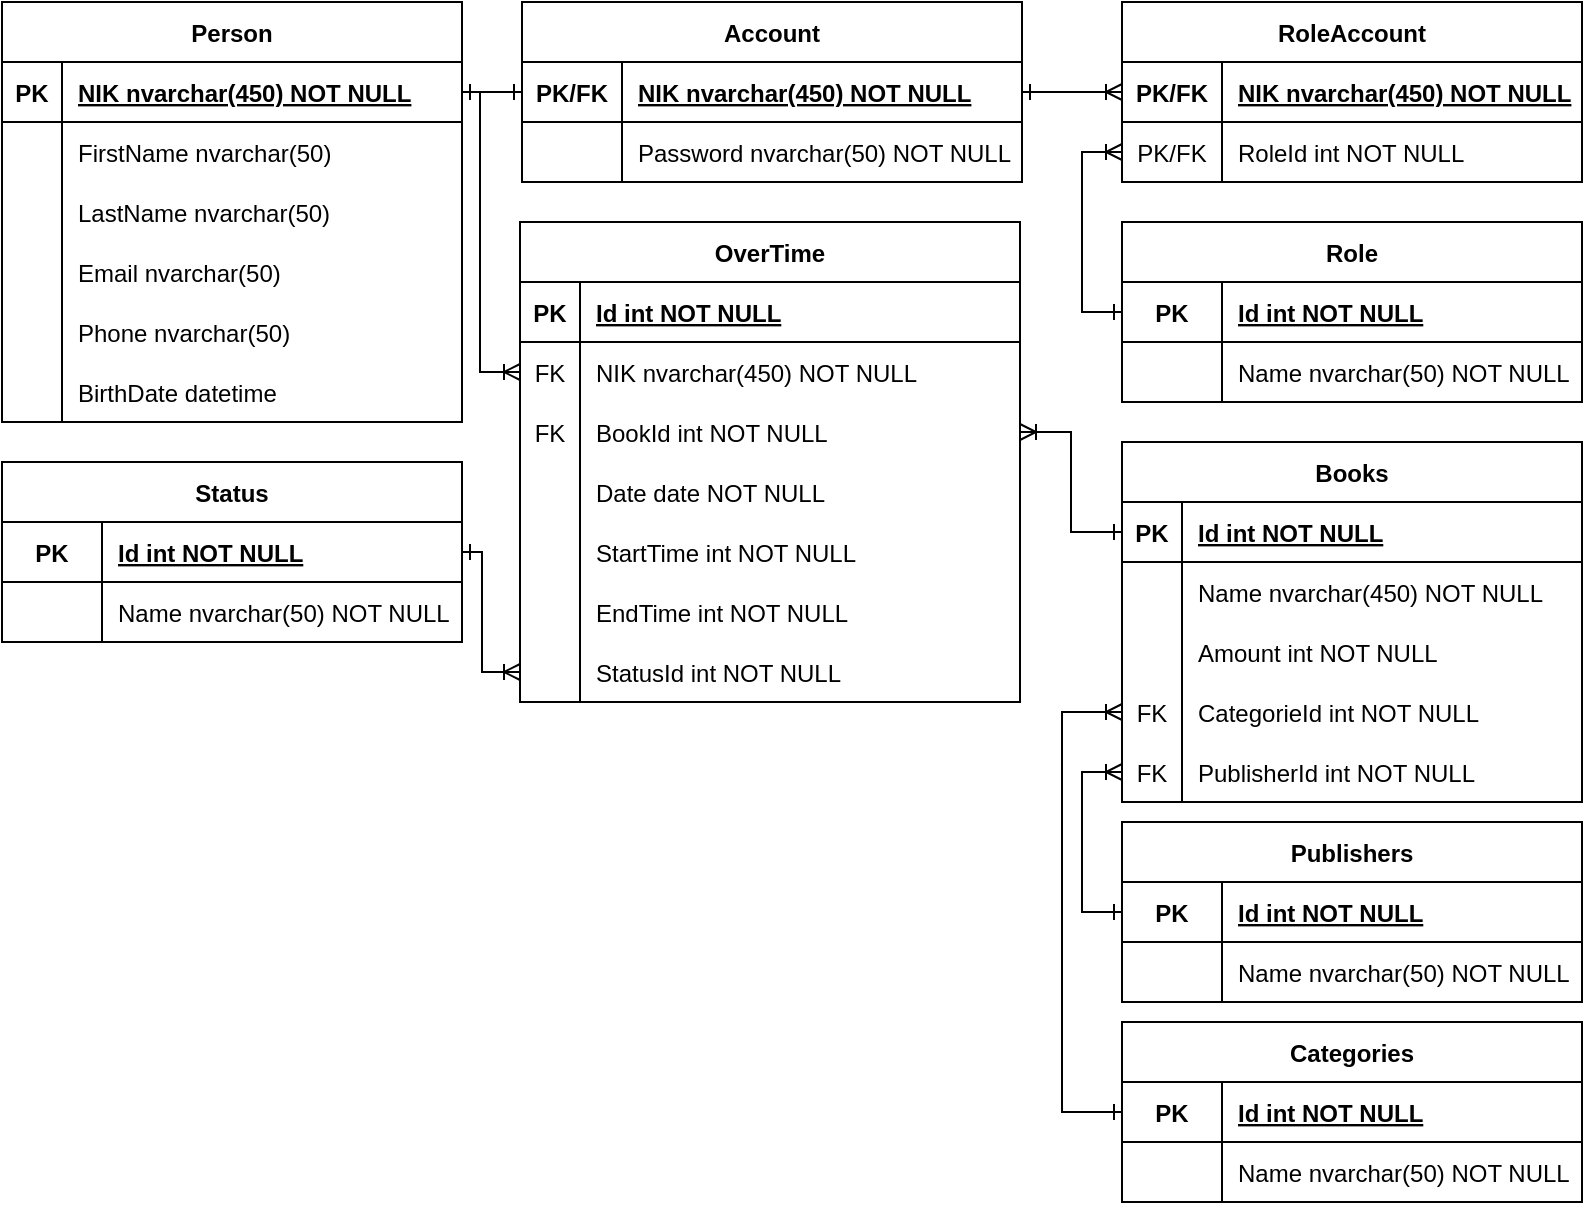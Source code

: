 <mxfile version="14.7.7" type="github">
  <diagram id="R2lEEEUBdFMjLlhIrx00" name="ERD Peminjaman Buku">
    <mxGraphModel dx="1038" dy="617" grid="1" gridSize="10" guides="1" tooltips="1" connect="1" arrows="1" fold="1" page="1" pageScale="1" pageWidth="850" pageHeight="1100" math="0" shadow="0" extFonts="Permanent Marker^https://fonts.googleapis.com/css?family=Permanent+Marker">
      <root>
        <mxCell id="0" />
        <mxCell id="1" parent="0" />
        <mxCell id="SvWr6CnImMpXgD6B5cus-72" value="" style="edgeStyle=entityRelationEdgeStyle;endArrow=ERone;startArrow=ERone;endFill=0;startFill=0;entryX=0;entryY=0.5;entryDx=0;entryDy=0;exitX=1;exitY=0.5;exitDx=0;exitDy=0;" edge="1" parent="1" source="SvWr6CnImMpXgD6B5cus-89" target="SvWr6CnImMpXgD6B5cus-75">
          <mxGeometry width="100" height="100" relative="1" as="geometry">
            <mxPoint x="340" y="720" as="sourcePoint" />
            <mxPoint x="440" y="620" as="targetPoint" />
          </mxGeometry>
        </mxCell>
        <mxCell id="SvWr6CnImMpXgD6B5cus-73" value="" style="edgeStyle=entityRelationEdgeStyle;endArrow=ERoneToMany;startArrow=ERone;endFill=0;startFill=0;entryX=0;entryY=0.5;entryDx=0;entryDy=0;" edge="1" parent="1" source="SvWr6CnImMpXgD6B5cus-75" target="SvWr6CnImMpXgD6B5cus-82">
          <mxGeometry width="100" height="100" relative="1" as="geometry">
            <mxPoint x="400" y="180" as="sourcePoint" />
            <mxPoint x="460" y="205" as="targetPoint" />
          </mxGeometry>
        </mxCell>
        <mxCell id="SvWr6CnImMpXgD6B5cus-74" value="Account" style="shape=table;startSize=30;container=1;collapsible=1;childLayout=tableLayout;fixedRows=1;rowLines=0;fontStyle=1;align=center;resizeLast=1;" vertex="1" parent="1">
          <mxGeometry x="290" y="40" width="250" height="90" as="geometry" />
        </mxCell>
        <mxCell id="SvWr6CnImMpXgD6B5cus-75" value="" style="shape=partialRectangle;collapsible=0;dropTarget=0;pointerEvents=0;fillColor=none;points=[[0,0.5],[1,0.5]];portConstraint=eastwest;top=0;left=0;right=0;bottom=1;" vertex="1" parent="SvWr6CnImMpXgD6B5cus-74">
          <mxGeometry y="30" width="250" height="30" as="geometry" />
        </mxCell>
        <mxCell id="SvWr6CnImMpXgD6B5cus-76" value="PK/FK" style="shape=partialRectangle;overflow=hidden;connectable=0;fillColor=none;top=0;left=0;bottom=0;right=0;fontStyle=1;" vertex="1" parent="SvWr6CnImMpXgD6B5cus-75">
          <mxGeometry width="50" height="30" as="geometry" />
        </mxCell>
        <mxCell id="SvWr6CnImMpXgD6B5cus-77" value="NIK nvarchar(450) NOT NULL" style="shape=partialRectangle;overflow=hidden;connectable=0;fillColor=none;top=0;left=0;bottom=0;right=0;align=left;spacingLeft=6;fontStyle=5;" vertex="1" parent="SvWr6CnImMpXgD6B5cus-75">
          <mxGeometry x="50" width="200" height="30" as="geometry" />
        </mxCell>
        <mxCell id="SvWr6CnImMpXgD6B5cus-78" value="" style="shape=partialRectangle;collapsible=0;dropTarget=0;pointerEvents=0;fillColor=none;points=[[0,0.5],[1,0.5]];portConstraint=eastwest;top=0;left=0;right=0;bottom=0;" vertex="1" parent="SvWr6CnImMpXgD6B5cus-74">
          <mxGeometry y="60" width="250" height="30" as="geometry" />
        </mxCell>
        <mxCell id="SvWr6CnImMpXgD6B5cus-79" value="" style="shape=partialRectangle;overflow=hidden;connectable=0;fillColor=none;top=0;left=0;bottom=0;right=0;" vertex="1" parent="SvWr6CnImMpXgD6B5cus-78">
          <mxGeometry width="50" height="30" as="geometry" />
        </mxCell>
        <mxCell id="SvWr6CnImMpXgD6B5cus-80" value="Password nvarchar(50) NOT NULL" style="shape=partialRectangle;overflow=hidden;connectable=0;fillColor=none;top=0;left=0;bottom=0;right=0;align=left;spacingLeft=6;" vertex="1" parent="SvWr6CnImMpXgD6B5cus-78">
          <mxGeometry x="50" width="200" height="30" as="geometry" />
        </mxCell>
        <mxCell id="SvWr6CnImMpXgD6B5cus-81" value="RoleAccount" style="shape=table;startSize=30;container=1;collapsible=1;childLayout=tableLayout;fixedRows=1;rowLines=0;fontStyle=1;align=center;resizeLast=1;" vertex="1" parent="1">
          <mxGeometry x="590" y="40" width="230" height="90" as="geometry" />
        </mxCell>
        <mxCell id="SvWr6CnImMpXgD6B5cus-82" value="" style="shape=partialRectangle;collapsible=0;dropTarget=0;pointerEvents=0;fillColor=none;points=[[0,0.5],[1,0.5]];portConstraint=eastwest;top=0;left=0;right=0;bottom=1;" vertex="1" parent="SvWr6CnImMpXgD6B5cus-81">
          <mxGeometry y="30" width="230" height="30" as="geometry" />
        </mxCell>
        <mxCell id="SvWr6CnImMpXgD6B5cus-83" value="PK/FK" style="shape=partialRectangle;overflow=hidden;connectable=0;fillColor=none;top=0;left=0;bottom=0;right=0;fontStyle=1;" vertex="1" parent="SvWr6CnImMpXgD6B5cus-82">
          <mxGeometry width="50" height="30" as="geometry" />
        </mxCell>
        <mxCell id="SvWr6CnImMpXgD6B5cus-84" value="NIK nvarchar(450) NOT NULL" style="shape=partialRectangle;overflow=hidden;connectable=0;fillColor=none;top=0;left=0;bottom=0;right=0;align=left;spacingLeft=6;fontStyle=5;" vertex="1" parent="SvWr6CnImMpXgD6B5cus-82">
          <mxGeometry x="50" width="180" height="30" as="geometry" />
        </mxCell>
        <mxCell id="SvWr6CnImMpXgD6B5cus-85" value="" style="shape=partialRectangle;collapsible=0;dropTarget=0;pointerEvents=0;fillColor=none;points=[[0,0.5],[1,0.5]];portConstraint=eastwest;top=0;left=0;right=0;bottom=0;" vertex="1" parent="SvWr6CnImMpXgD6B5cus-81">
          <mxGeometry y="60" width="230" height="30" as="geometry" />
        </mxCell>
        <mxCell id="SvWr6CnImMpXgD6B5cus-86" value="PK/FK" style="shape=partialRectangle;overflow=hidden;connectable=0;fillColor=none;top=0;left=0;bottom=0;right=0;" vertex="1" parent="SvWr6CnImMpXgD6B5cus-85">
          <mxGeometry width="50" height="30" as="geometry" />
        </mxCell>
        <mxCell id="SvWr6CnImMpXgD6B5cus-87" value="RoleId int NOT NULL" style="shape=partialRectangle;overflow=hidden;connectable=0;fillColor=none;top=0;left=0;bottom=0;right=0;align=left;spacingLeft=6;" vertex="1" parent="SvWr6CnImMpXgD6B5cus-85">
          <mxGeometry x="50" width="180" height="30" as="geometry" />
        </mxCell>
        <mxCell id="SvWr6CnImMpXgD6B5cus-88" value="Person" style="shape=table;startSize=30;container=1;collapsible=1;childLayout=tableLayout;fixedRows=1;rowLines=0;fontStyle=1;align=center;resizeLast=1;" vertex="1" parent="1">
          <mxGeometry x="30" y="40" width="230" height="210" as="geometry" />
        </mxCell>
        <mxCell id="SvWr6CnImMpXgD6B5cus-89" value="" style="shape=partialRectangle;collapsible=0;dropTarget=0;pointerEvents=0;fillColor=none;points=[[0,0.5],[1,0.5]];portConstraint=eastwest;top=0;left=0;right=0;bottom=1;" vertex="1" parent="SvWr6CnImMpXgD6B5cus-88">
          <mxGeometry y="30" width="230" height="30" as="geometry" />
        </mxCell>
        <mxCell id="SvWr6CnImMpXgD6B5cus-90" value="PK" style="shape=partialRectangle;overflow=hidden;connectable=0;fillColor=none;top=0;left=0;bottom=0;right=0;fontStyle=1;" vertex="1" parent="SvWr6CnImMpXgD6B5cus-89">
          <mxGeometry width="30" height="30" as="geometry" />
        </mxCell>
        <mxCell id="SvWr6CnImMpXgD6B5cus-91" value="NIK nvarchar(450) NOT NULL" style="shape=partialRectangle;overflow=hidden;connectable=0;fillColor=none;top=0;left=0;bottom=0;right=0;align=left;spacingLeft=6;fontStyle=5;" vertex="1" parent="SvWr6CnImMpXgD6B5cus-89">
          <mxGeometry x="30" width="200" height="30" as="geometry" />
        </mxCell>
        <mxCell id="SvWr6CnImMpXgD6B5cus-92" value="" style="shape=partialRectangle;collapsible=0;dropTarget=0;pointerEvents=0;fillColor=none;points=[[0,0.5],[1,0.5]];portConstraint=eastwest;top=0;left=0;right=0;bottom=0;" vertex="1" parent="SvWr6CnImMpXgD6B5cus-88">
          <mxGeometry y="60" width="230" height="30" as="geometry" />
        </mxCell>
        <mxCell id="SvWr6CnImMpXgD6B5cus-93" value="" style="shape=partialRectangle;overflow=hidden;connectable=0;fillColor=none;top=0;left=0;bottom=0;right=0;" vertex="1" parent="SvWr6CnImMpXgD6B5cus-92">
          <mxGeometry width="30" height="30" as="geometry" />
        </mxCell>
        <mxCell id="SvWr6CnImMpXgD6B5cus-94" value="FirstName nvarchar(50)" style="shape=partialRectangle;overflow=hidden;connectable=0;fillColor=none;top=0;left=0;bottom=0;right=0;align=left;spacingLeft=6;" vertex="1" parent="SvWr6CnImMpXgD6B5cus-92">
          <mxGeometry x="30" width="200" height="30" as="geometry" />
        </mxCell>
        <mxCell id="SvWr6CnImMpXgD6B5cus-95" style="shape=partialRectangle;collapsible=0;dropTarget=0;pointerEvents=0;fillColor=none;points=[[0,0.5],[1,0.5]];portConstraint=eastwest;top=0;left=0;right=0;bottom=0;" vertex="1" parent="SvWr6CnImMpXgD6B5cus-88">
          <mxGeometry y="90" width="230" height="30" as="geometry" />
        </mxCell>
        <mxCell id="SvWr6CnImMpXgD6B5cus-96" style="shape=partialRectangle;overflow=hidden;connectable=0;fillColor=none;top=0;left=0;bottom=0;right=0;" vertex="1" parent="SvWr6CnImMpXgD6B5cus-95">
          <mxGeometry width="30" height="30" as="geometry" />
        </mxCell>
        <mxCell id="SvWr6CnImMpXgD6B5cus-97" value="LastName nvarchar(50)" style="shape=partialRectangle;overflow=hidden;connectable=0;fillColor=none;top=0;left=0;bottom=0;right=0;align=left;spacingLeft=6;" vertex="1" parent="SvWr6CnImMpXgD6B5cus-95">
          <mxGeometry x="30" width="200" height="30" as="geometry" />
        </mxCell>
        <mxCell id="SvWr6CnImMpXgD6B5cus-98" style="shape=partialRectangle;collapsible=0;dropTarget=0;pointerEvents=0;fillColor=none;points=[[0,0.5],[1,0.5]];portConstraint=eastwest;top=0;left=0;right=0;bottom=0;" vertex="1" parent="SvWr6CnImMpXgD6B5cus-88">
          <mxGeometry y="120" width="230" height="30" as="geometry" />
        </mxCell>
        <mxCell id="SvWr6CnImMpXgD6B5cus-99" style="shape=partialRectangle;overflow=hidden;connectable=0;fillColor=none;top=0;left=0;bottom=0;right=0;" vertex="1" parent="SvWr6CnImMpXgD6B5cus-98">
          <mxGeometry width="30" height="30" as="geometry" />
        </mxCell>
        <mxCell id="SvWr6CnImMpXgD6B5cus-100" value="Email nvarchar(50)" style="shape=partialRectangle;overflow=hidden;connectable=0;fillColor=none;top=0;left=0;bottom=0;right=0;align=left;spacingLeft=6;" vertex="1" parent="SvWr6CnImMpXgD6B5cus-98">
          <mxGeometry x="30" width="200" height="30" as="geometry" />
        </mxCell>
        <mxCell id="SvWr6CnImMpXgD6B5cus-101" style="shape=partialRectangle;collapsible=0;dropTarget=0;pointerEvents=0;fillColor=none;points=[[0,0.5],[1,0.5]];portConstraint=eastwest;top=0;left=0;right=0;bottom=0;" vertex="1" parent="SvWr6CnImMpXgD6B5cus-88">
          <mxGeometry y="150" width="230" height="30" as="geometry" />
        </mxCell>
        <mxCell id="SvWr6CnImMpXgD6B5cus-102" style="shape=partialRectangle;overflow=hidden;connectable=0;fillColor=none;top=0;left=0;bottom=0;right=0;" vertex="1" parent="SvWr6CnImMpXgD6B5cus-101">
          <mxGeometry width="30" height="30" as="geometry" />
        </mxCell>
        <mxCell id="SvWr6CnImMpXgD6B5cus-103" value="Phone nvarchar(50)" style="shape=partialRectangle;overflow=hidden;connectable=0;fillColor=none;top=0;left=0;bottom=0;right=0;align=left;spacingLeft=6;" vertex="1" parent="SvWr6CnImMpXgD6B5cus-101">
          <mxGeometry x="30" width="200" height="30" as="geometry" />
        </mxCell>
        <mxCell id="SvWr6CnImMpXgD6B5cus-104" style="shape=partialRectangle;collapsible=0;dropTarget=0;pointerEvents=0;fillColor=none;points=[[0,0.5],[1,0.5]];portConstraint=eastwest;top=0;left=0;right=0;bottom=0;" vertex="1" parent="SvWr6CnImMpXgD6B5cus-88">
          <mxGeometry y="180" width="230" height="30" as="geometry" />
        </mxCell>
        <mxCell id="SvWr6CnImMpXgD6B5cus-105" style="shape=partialRectangle;overflow=hidden;connectable=0;fillColor=none;top=0;left=0;bottom=0;right=0;" vertex="1" parent="SvWr6CnImMpXgD6B5cus-104">
          <mxGeometry width="30" height="30" as="geometry" />
        </mxCell>
        <mxCell id="SvWr6CnImMpXgD6B5cus-106" value="BirthDate datetime" style="shape=partialRectangle;overflow=hidden;connectable=0;fillColor=none;top=0;left=0;bottom=0;right=0;align=left;spacingLeft=6;" vertex="1" parent="SvWr6CnImMpXgD6B5cus-104">
          <mxGeometry x="30" width="200" height="30" as="geometry" />
        </mxCell>
        <object label="OverTime" asas="asas" id="SvWr6CnImMpXgD6B5cus-110">
          <mxCell style="shape=table;startSize=30;container=1;collapsible=1;childLayout=tableLayout;fixedRows=1;rowLines=0;fontStyle=1;align=center;resizeLast=1;" vertex="1" parent="1">
            <mxGeometry x="289" y="150" width="250" height="240" as="geometry">
              <mxRectangle x="10" y="210" width="90" height="30" as="alternateBounds" />
            </mxGeometry>
          </mxCell>
        </object>
        <mxCell id="SvWr6CnImMpXgD6B5cus-111" value="" style="shape=partialRectangle;collapsible=0;dropTarget=0;pointerEvents=0;fillColor=none;points=[[0,0.5],[1,0.5]];portConstraint=eastwest;top=0;left=0;right=0;bottom=1;" vertex="1" parent="SvWr6CnImMpXgD6B5cus-110">
          <mxGeometry y="30" width="250" height="30" as="geometry" />
        </mxCell>
        <mxCell id="SvWr6CnImMpXgD6B5cus-112" value="PK" style="shape=partialRectangle;overflow=hidden;connectable=0;fillColor=none;top=0;left=0;bottom=0;right=0;fontStyle=1;" vertex="1" parent="SvWr6CnImMpXgD6B5cus-111">
          <mxGeometry width="30" height="30" as="geometry" />
        </mxCell>
        <mxCell id="SvWr6CnImMpXgD6B5cus-113" value="Id int NOT NULL" style="shape=partialRectangle;overflow=hidden;connectable=0;fillColor=none;top=0;left=0;bottom=0;right=0;align=left;spacingLeft=6;fontStyle=5;" vertex="1" parent="SvWr6CnImMpXgD6B5cus-111">
          <mxGeometry x="30" width="220" height="30" as="geometry" />
        </mxCell>
        <mxCell id="SvWr6CnImMpXgD6B5cus-114" style="shape=partialRectangle;collapsible=0;dropTarget=0;pointerEvents=0;fillColor=none;points=[[0,0.5],[1,0.5]];portConstraint=eastwest;top=0;left=0;right=0;bottom=0;" vertex="1" parent="SvWr6CnImMpXgD6B5cus-110">
          <mxGeometry y="60" width="250" height="30" as="geometry" />
        </mxCell>
        <mxCell id="SvWr6CnImMpXgD6B5cus-115" value="FK" style="shape=partialRectangle;overflow=hidden;connectable=0;fillColor=none;top=0;left=0;bottom=0;right=0;" vertex="1" parent="SvWr6CnImMpXgD6B5cus-114">
          <mxGeometry width="30" height="30" as="geometry" />
        </mxCell>
        <mxCell id="SvWr6CnImMpXgD6B5cus-116" value="NIK nvarchar(450) NOT NULL" style="shape=partialRectangle;overflow=hidden;connectable=0;fillColor=none;top=0;left=0;bottom=0;right=0;align=left;spacingLeft=6;" vertex="1" parent="SvWr6CnImMpXgD6B5cus-114">
          <mxGeometry x="30" width="220" height="30" as="geometry" />
        </mxCell>
        <mxCell id="SvWr6CnImMpXgD6B5cus-163" style="shape=partialRectangle;collapsible=0;dropTarget=0;pointerEvents=0;fillColor=none;points=[[0,0.5],[1,0.5]];portConstraint=eastwest;top=0;left=0;right=0;bottom=0;" vertex="1" parent="SvWr6CnImMpXgD6B5cus-110">
          <mxGeometry y="90" width="250" height="30" as="geometry" />
        </mxCell>
        <mxCell id="SvWr6CnImMpXgD6B5cus-164" value="FK" style="shape=partialRectangle;overflow=hidden;connectable=0;fillColor=none;top=0;left=0;bottom=0;right=0;" vertex="1" parent="SvWr6CnImMpXgD6B5cus-163">
          <mxGeometry width="30" height="30" as="geometry" />
        </mxCell>
        <mxCell id="SvWr6CnImMpXgD6B5cus-165" value="BookId int NOT NULL" style="shape=partialRectangle;overflow=hidden;connectable=0;fillColor=none;top=0;left=0;bottom=0;right=0;align=left;spacingLeft=6;" vertex="1" parent="SvWr6CnImMpXgD6B5cus-163">
          <mxGeometry x="30" width="220" height="30" as="geometry" />
        </mxCell>
        <mxCell id="SvWr6CnImMpXgD6B5cus-117" value="" style="shape=partialRectangle;collapsible=0;dropTarget=0;pointerEvents=0;fillColor=none;points=[[0,0.5],[1,0.5]];portConstraint=eastwest;top=0;left=0;right=0;bottom=0;" vertex="1" parent="SvWr6CnImMpXgD6B5cus-110">
          <mxGeometry y="120" width="250" height="30" as="geometry" />
        </mxCell>
        <mxCell id="SvWr6CnImMpXgD6B5cus-118" value="" style="shape=partialRectangle;overflow=hidden;connectable=0;fillColor=none;top=0;left=0;bottom=0;right=0;" vertex="1" parent="SvWr6CnImMpXgD6B5cus-117">
          <mxGeometry width="30" height="30" as="geometry" />
        </mxCell>
        <mxCell id="SvWr6CnImMpXgD6B5cus-119" value="Date date NOT NULL" style="shape=partialRectangle;overflow=hidden;connectable=0;fillColor=none;top=0;left=0;bottom=0;right=0;align=left;spacingLeft=6;" vertex="1" parent="SvWr6CnImMpXgD6B5cus-117">
          <mxGeometry x="30" width="220" height="30" as="geometry" />
        </mxCell>
        <mxCell id="SvWr6CnImMpXgD6B5cus-120" value="" style="shape=partialRectangle;collapsible=0;dropTarget=0;pointerEvents=0;fillColor=none;points=[[0,0.5],[1,0.5]];portConstraint=eastwest;top=0;left=0;right=0;bottom=0;" vertex="1" parent="SvWr6CnImMpXgD6B5cus-110">
          <mxGeometry y="150" width="250" height="30" as="geometry" />
        </mxCell>
        <mxCell id="SvWr6CnImMpXgD6B5cus-121" value="" style="shape=partialRectangle;overflow=hidden;connectable=0;fillColor=none;top=0;left=0;bottom=0;right=0;" vertex="1" parent="SvWr6CnImMpXgD6B5cus-120">
          <mxGeometry width="30" height="30" as="geometry" />
        </mxCell>
        <mxCell id="SvWr6CnImMpXgD6B5cus-122" value="StartTime int NOT NULL" style="shape=partialRectangle;overflow=hidden;connectable=0;fillColor=none;top=0;left=0;bottom=0;right=0;align=left;spacingLeft=6;" vertex="1" parent="SvWr6CnImMpXgD6B5cus-120">
          <mxGeometry x="30" width="220" height="30" as="geometry" />
        </mxCell>
        <mxCell id="SvWr6CnImMpXgD6B5cus-123" style="shape=partialRectangle;collapsible=0;dropTarget=0;pointerEvents=0;fillColor=none;points=[[0,0.5],[1,0.5]];portConstraint=eastwest;top=0;left=0;right=0;bottom=0;" vertex="1" parent="SvWr6CnImMpXgD6B5cus-110">
          <mxGeometry y="180" width="250" height="30" as="geometry" />
        </mxCell>
        <mxCell id="SvWr6CnImMpXgD6B5cus-124" style="shape=partialRectangle;overflow=hidden;connectable=0;fillColor=none;top=0;left=0;bottom=0;right=0;" vertex="1" parent="SvWr6CnImMpXgD6B5cus-123">
          <mxGeometry width="30" height="30" as="geometry" />
        </mxCell>
        <mxCell id="SvWr6CnImMpXgD6B5cus-125" value="EndTime int NOT NULL" style="shape=partialRectangle;overflow=hidden;connectable=0;fillColor=none;top=0;left=0;bottom=0;right=0;align=left;spacingLeft=6;" vertex="1" parent="SvWr6CnImMpXgD6B5cus-123">
          <mxGeometry x="30" width="220" height="30" as="geometry" />
        </mxCell>
        <mxCell id="SvWr6CnImMpXgD6B5cus-129" style="shape=partialRectangle;collapsible=0;dropTarget=0;pointerEvents=0;fillColor=none;points=[[0,0.5],[1,0.5]];portConstraint=eastwest;top=0;left=0;right=0;bottom=0;" vertex="1" parent="SvWr6CnImMpXgD6B5cus-110">
          <mxGeometry y="210" width="250" height="30" as="geometry" />
        </mxCell>
        <mxCell id="SvWr6CnImMpXgD6B5cus-130" style="shape=partialRectangle;overflow=hidden;connectable=0;fillColor=none;top=0;left=0;bottom=0;right=0;" vertex="1" parent="SvWr6CnImMpXgD6B5cus-129">
          <mxGeometry width="30" height="30" as="geometry" />
        </mxCell>
        <mxCell id="SvWr6CnImMpXgD6B5cus-131" value="StatusId int NOT NULL" style="shape=partialRectangle;overflow=hidden;connectable=0;fillColor=none;top=0;left=0;bottom=0;right=0;align=left;spacingLeft=6;" vertex="1" parent="SvWr6CnImMpXgD6B5cus-129">
          <mxGeometry x="30" width="220" height="30" as="geometry" />
        </mxCell>
        <mxCell id="SvWr6CnImMpXgD6B5cus-138" value="Role" style="shape=table;startSize=30;container=1;collapsible=1;childLayout=tableLayout;fixedRows=1;rowLines=0;fontStyle=1;align=center;resizeLast=1;" vertex="1" parent="1">
          <mxGeometry x="590" y="150" width="230" height="90" as="geometry" />
        </mxCell>
        <mxCell id="SvWr6CnImMpXgD6B5cus-139" value="" style="shape=partialRectangle;collapsible=0;dropTarget=0;pointerEvents=0;fillColor=none;points=[[0,0.5],[1,0.5]];portConstraint=eastwest;top=0;left=0;right=0;bottom=1;" vertex="1" parent="SvWr6CnImMpXgD6B5cus-138">
          <mxGeometry y="30" width="230" height="30" as="geometry" />
        </mxCell>
        <mxCell id="SvWr6CnImMpXgD6B5cus-140" value="PK" style="shape=partialRectangle;overflow=hidden;connectable=0;fillColor=none;top=0;left=0;bottom=0;right=0;fontStyle=1;" vertex="1" parent="SvWr6CnImMpXgD6B5cus-139">
          <mxGeometry width="50" height="30" as="geometry" />
        </mxCell>
        <mxCell id="SvWr6CnImMpXgD6B5cus-141" value="Id int NOT NULL" style="shape=partialRectangle;overflow=hidden;connectable=0;fillColor=none;top=0;left=0;bottom=0;right=0;align=left;spacingLeft=6;fontStyle=5;" vertex="1" parent="SvWr6CnImMpXgD6B5cus-139">
          <mxGeometry x="50" width="180" height="30" as="geometry" />
        </mxCell>
        <mxCell id="SvWr6CnImMpXgD6B5cus-142" value="" style="shape=partialRectangle;collapsible=0;dropTarget=0;pointerEvents=0;fillColor=none;points=[[0,0.5],[1,0.5]];portConstraint=eastwest;top=0;left=0;right=0;bottom=0;" vertex="1" parent="SvWr6CnImMpXgD6B5cus-138">
          <mxGeometry y="60" width="230" height="30" as="geometry" />
        </mxCell>
        <mxCell id="SvWr6CnImMpXgD6B5cus-143" value="" style="shape=partialRectangle;overflow=hidden;connectable=0;fillColor=none;top=0;left=0;bottom=0;right=0;" vertex="1" parent="SvWr6CnImMpXgD6B5cus-142">
          <mxGeometry width="50" height="30" as="geometry" />
        </mxCell>
        <mxCell id="SvWr6CnImMpXgD6B5cus-144" value="Name nvarchar(50) NOT NULL" style="shape=partialRectangle;overflow=hidden;connectable=0;fillColor=none;top=0;left=0;bottom=0;right=0;align=left;spacingLeft=6;" vertex="1" parent="SvWr6CnImMpXgD6B5cus-142">
          <mxGeometry x="50" width="180" height="30" as="geometry" />
        </mxCell>
        <mxCell id="SvWr6CnImMpXgD6B5cus-145" style="edgeStyle=orthogonalEdgeStyle;rounded=0;orthogonalLoop=1;jettySize=auto;html=1;exitX=0;exitY=0.5;exitDx=0;exitDy=0;entryX=0;entryY=0.5;entryDx=0;entryDy=0;startArrow=ERoneToMany;startFill=0;endArrow=ERone;endFill=0;" edge="1" parent="1" source="SvWr6CnImMpXgD6B5cus-85" target="SvWr6CnImMpXgD6B5cus-139">
          <mxGeometry relative="1" as="geometry" />
        </mxCell>
        <mxCell id="SvWr6CnImMpXgD6B5cus-146" value="Categories" style="shape=table;startSize=30;container=1;collapsible=1;childLayout=tableLayout;fixedRows=1;rowLines=0;fontStyle=1;align=center;resizeLast=1;" vertex="1" parent="1">
          <mxGeometry x="590" y="550" width="230" height="90" as="geometry" />
        </mxCell>
        <mxCell id="SvWr6CnImMpXgD6B5cus-147" value="" style="shape=partialRectangle;collapsible=0;dropTarget=0;pointerEvents=0;fillColor=none;points=[[0,0.5],[1,0.5]];portConstraint=eastwest;top=0;left=0;right=0;bottom=1;" vertex="1" parent="SvWr6CnImMpXgD6B5cus-146">
          <mxGeometry y="30" width="230" height="30" as="geometry" />
        </mxCell>
        <mxCell id="SvWr6CnImMpXgD6B5cus-148" value="PK" style="shape=partialRectangle;overflow=hidden;connectable=0;fillColor=none;top=0;left=0;bottom=0;right=0;fontStyle=1;" vertex="1" parent="SvWr6CnImMpXgD6B5cus-147">
          <mxGeometry width="50" height="30" as="geometry" />
        </mxCell>
        <mxCell id="SvWr6CnImMpXgD6B5cus-149" value="Id int NOT NULL" style="shape=partialRectangle;overflow=hidden;connectable=0;fillColor=none;top=0;left=0;bottom=0;right=0;align=left;spacingLeft=6;fontStyle=5;" vertex="1" parent="SvWr6CnImMpXgD6B5cus-147">
          <mxGeometry x="50" width="180" height="30" as="geometry" />
        </mxCell>
        <mxCell id="SvWr6CnImMpXgD6B5cus-150" value="" style="shape=partialRectangle;collapsible=0;dropTarget=0;pointerEvents=0;fillColor=none;points=[[0,0.5],[1,0.5]];portConstraint=eastwest;top=0;left=0;right=0;bottom=0;" vertex="1" parent="SvWr6CnImMpXgD6B5cus-146">
          <mxGeometry y="60" width="230" height="30" as="geometry" />
        </mxCell>
        <mxCell id="SvWr6CnImMpXgD6B5cus-151" value="" style="shape=partialRectangle;overflow=hidden;connectable=0;fillColor=none;top=0;left=0;bottom=0;right=0;" vertex="1" parent="SvWr6CnImMpXgD6B5cus-150">
          <mxGeometry width="50" height="30" as="geometry" />
        </mxCell>
        <mxCell id="SvWr6CnImMpXgD6B5cus-152" value="Name nvarchar(50) NOT NULL" style="shape=partialRectangle;overflow=hidden;connectable=0;fillColor=none;top=0;left=0;bottom=0;right=0;align=left;spacingLeft=6;" vertex="1" parent="SvWr6CnImMpXgD6B5cus-150">
          <mxGeometry x="50" width="180" height="30" as="geometry" />
        </mxCell>
        <mxCell id="SvWr6CnImMpXgD6B5cus-155" value="Publishers" style="shape=table;startSize=30;container=1;collapsible=1;childLayout=tableLayout;fixedRows=1;rowLines=0;fontStyle=1;align=center;resizeLast=1;" vertex="1" parent="1">
          <mxGeometry x="590" y="450" width="230" height="90" as="geometry" />
        </mxCell>
        <mxCell id="SvWr6CnImMpXgD6B5cus-156" value="" style="shape=partialRectangle;collapsible=0;dropTarget=0;pointerEvents=0;fillColor=none;points=[[0,0.5],[1,0.5]];portConstraint=eastwest;top=0;left=0;right=0;bottom=1;" vertex="1" parent="SvWr6CnImMpXgD6B5cus-155">
          <mxGeometry y="30" width="230" height="30" as="geometry" />
        </mxCell>
        <mxCell id="SvWr6CnImMpXgD6B5cus-157" value="PK" style="shape=partialRectangle;overflow=hidden;connectable=0;fillColor=none;top=0;left=0;bottom=0;right=0;fontStyle=1;" vertex="1" parent="SvWr6CnImMpXgD6B5cus-156">
          <mxGeometry width="50" height="30" as="geometry" />
        </mxCell>
        <mxCell id="SvWr6CnImMpXgD6B5cus-158" value="Id int NOT NULL" style="shape=partialRectangle;overflow=hidden;connectable=0;fillColor=none;top=0;left=0;bottom=0;right=0;align=left;spacingLeft=6;fontStyle=5;" vertex="1" parent="SvWr6CnImMpXgD6B5cus-156">
          <mxGeometry x="50" width="180" height="30" as="geometry" />
        </mxCell>
        <mxCell id="SvWr6CnImMpXgD6B5cus-159" value="" style="shape=partialRectangle;collapsible=0;dropTarget=0;pointerEvents=0;fillColor=none;points=[[0,0.5],[1,0.5]];portConstraint=eastwest;top=0;left=0;right=0;bottom=0;" vertex="1" parent="SvWr6CnImMpXgD6B5cus-155">
          <mxGeometry y="60" width="230" height="30" as="geometry" />
        </mxCell>
        <mxCell id="SvWr6CnImMpXgD6B5cus-160" value="" style="shape=partialRectangle;overflow=hidden;connectable=0;fillColor=none;top=0;left=0;bottom=0;right=0;" vertex="1" parent="SvWr6CnImMpXgD6B5cus-159">
          <mxGeometry width="50" height="30" as="geometry" />
        </mxCell>
        <mxCell id="SvWr6CnImMpXgD6B5cus-161" value="Name nvarchar(50) NOT NULL" style="shape=partialRectangle;overflow=hidden;connectable=0;fillColor=none;top=0;left=0;bottom=0;right=0;align=left;spacingLeft=6;" vertex="1" parent="SvWr6CnImMpXgD6B5cus-159">
          <mxGeometry x="50" width="180" height="30" as="geometry" />
        </mxCell>
        <mxCell id="SvWr6CnImMpXgD6B5cus-162" style="edgeStyle=orthogonalEdgeStyle;rounded=0;jumpStyle=sharp;orthogonalLoop=1;jettySize=auto;html=1;exitX=1;exitY=0.5;exitDx=0;exitDy=0;entryX=0;entryY=0.5;entryDx=0;entryDy=0;fontSize=16;startArrow=none;startFill=0;endArrow=ERoneToMany;endFill=0;" edge="1" parent="1" source="SvWr6CnImMpXgD6B5cus-89" target="SvWr6CnImMpXgD6B5cus-114">
          <mxGeometry relative="1" as="geometry">
            <Array as="points">
              <mxPoint x="269" y="85" />
              <mxPoint x="269" y="225" />
            </Array>
          </mxGeometry>
        </mxCell>
        <mxCell id="SvWr6CnImMpXgD6B5cus-167" value="Status" style="shape=table;startSize=30;container=1;collapsible=1;childLayout=tableLayout;fixedRows=1;rowLines=0;fontStyle=1;align=center;resizeLast=1;" vertex="1" parent="1">
          <mxGeometry x="30" y="270" width="230" height="90" as="geometry" />
        </mxCell>
        <mxCell id="SvWr6CnImMpXgD6B5cus-168" value="" style="shape=partialRectangle;collapsible=0;dropTarget=0;pointerEvents=0;fillColor=none;points=[[0,0.5],[1,0.5]];portConstraint=eastwest;top=0;left=0;right=0;bottom=1;" vertex="1" parent="SvWr6CnImMpXgD6B5cus-167">
          <mxGeometry y="30" width="230" height="30" as="geometry" />
        </mxCell>
        <mxCell id="SvWr6CnImMpXgD6B5cus-169" value="PK" style="shape=partialRectangle;overflow=hidden;connectable=0;fillColor=none;top=0;left=0;bottom=0;right=0;fontStyle=1;" vertex="1" parent="SvWr6CnImMpXgD6B5cus-168">
          <mxGeometry width="50" height="30" as="geometry" />
        </mxCell>
        <mxCell id="SvWr6CnImMpXgD6B5cus-170" value="Id int NOT NULL" style="shape=partialRectangle;overflow=hidden;connectable=0;fillColor=none;top=0;left=0;bottom=0;right=0;align=left;spacingLeft=6;fontStyle=5;" vertex="1" parent="SvWr6CnImMpXgD6B5cus-168">
          <mxGeometry x="50" width="180" height="30" as="geometry" />
        </mxCell>
        <mxCell id="SvWr6CnImMpXgD6B5cus-171" value="" style="shape=partialRectangle;collapsible=0;dropTarget=0;pointerEvents=0;fillColor=none;points=[[0,0.5],[1,0.5]];portConstraint=eastwest;top=0;left=0;right=0;bottom=0;" vertex="1" parent="SvWr6CnImMpXgD6B5cus-167">
          <mxGeometry y="60" width="230" height="30" as="geometry" />
        </mxCell>
        <mxCell id="SvWr6CnImMpXgD6B5cus-172" value="" style="shape=partialRectangle;overflow=hidden;connectable=0;fillColor=none;top=0;left=0;bottom=0;right=0;" vertex="1" parent="SvWr6CnImMpXgD6B5cus-171">
          <mxGeometry width="50" height="30" as="geometry" />
        </mxCell>
        <mxCell id="SvWr6CnImMpXgD6B5cus-173" value="Name nvarchar(50) NOT NULL" style="shape=partialRectangle;overflow=hidden;connectable=0;fillColor=none;top=0;left=0;bottom=0;right=0;align=left;spacingLeft=6;" vertex="1" parent="SvWr6CnImMpXgD6B5cus-171">
          <mxGeometry x="50" width="180" height="30" as="geometry" />
        </mxCell>
        <mxCell id="SvWr6CnImMpXgD6B5cus-174" style="edgeStyle=orthogonalEdgeStyle;rounded=0;orthogonalLoop=1;jettySize=auto;html=1;exitX=0;exitY=0.5;exitDx=0;exitDy=0;entryX=1;entryY=0.5;entryDx=0;entryDy=0;endArrow=ERone;endFill=0;startArrow=ERoneToMany;startFill=0;" edge="1" parent="1" source="SvWr6CnImMpXgD6B5cus-129" target="SvWr6CnImMpXgD6B5cus-168">
          <mxGeometry relative="1" as="geometry">
            <Array as="points">
              <mxPoint x="270" y="375" />
              <mxPoint x="270" y="315" />
            </Array>
          </mxGeometry>
        </mxCell>
        <object label="Books" asas="asas" id="SvWr6CnImMpXgD6B5cus-175">
          <mxCell style="shape=table;startSize=30;container=1;collapsible=1;childLayout=tableLayout;fixedRows=1;rowLines=0;fontStyle=1;align=center;resizeLast=1;" vertex="1" parent="1">
            <mxGeometry x="590" y="260" width="230" height="180" as="geometry">
              <mxRectangle x="10" y="210" width="90" height="30" as="alternateBounds" />
            </mxGeometry>
          </mxCell>
        </object>
        <mxCell id="SvWr6CnImMpXgD6B5cus-176" value="" style="shape=partialRectangle;collapsible=0;dropTarget=0;pointerEvents=0;fillColor=none;points=[[0,0.5],[1,0.5]];portConstraint=eastwest;top=0;left=0;right=0;bottom=1;" vertex="1" parent="SvWr6CnImMpXgD6B5cus-175">
          <mxGeometry y="30" width="230" height="30" as="geometry" />
        </mxCell>
        <mxCell id="SvWr6CnImMpXgD6B5cus-177" value="PK" style="shape=partialRectangle;overflow=hidden;connectable=0;fillColor=none;top=0;left=0;bottom=0;right=0;fontStyle=1;" vertex="1" parent="SvWr6CnImMpXgD6B5cus-176">
          <mxGeometry width="30" height="30" as="geometry" />
        </mxCell>
        <mxCell id="SvWr6CnImMpXgD6B5cus-178" value="Id int NOT NULL" style="shape=partialRectangle;overflow=hidden;connectable=0;fillColor=none;top=0;left=0;bottom=0;right=0;align=left;spacingLeft=6;fontStyle=5;" vertex="1" parent="SvWr6CnImMpXgD6B5cus-176">
          <mxGeometry x="30" width="200" height="30" as="geometry" />
        </mxCell>
        <mxCell id="SvWr6CnImMpXgD6B5cus-179" style="shape=partialRectangle;collapsible=0;dropTarget=0;pointerEvents=0;fillColor=none;points=[[0,0.5],[1,0.5]];portConstraint=eastwest;top=0;left=0;right=0;bottom=0;" vertex="1" parent="SvWr6CnImMpXgD6B5cus-175">
          <mxGeometry y="60" width="230" height="30" as="geometry" />
        </mxCell>
        <mxCell id="SvWr6CnImMpXgD6B5cus-180" value="" style="shape=partialRectangle;overflow=hidden;connectable=0;fillColor=none;top=0;left=0;bottom=0;right=0;" vertex="1" parent="SvWr6CnImMpXgD6B5cus-179">
          <mxGeometry width="30" height="30" as="geometry" />
        </mxCell>
        <mxCell id="SvWr6CnImMpXgD6B5cus-181" value="Name nvarchar(450) NOT NULL" style="shape=partialRectangle;overflow=hidden;connectable=0;fillColor=none;top=0;left=0;bottom=0;right=0;align=left;spacingLeft=6;" vertex="1" parent="SvWr6CnImMpXgD6B5cus-179">
          <mxGeometry x="30" width="200" height="30" as="geometry" />
        </mxCell>
        <mxCell id="SvWr6CnImMpXgD6B5cus-188" value="" style="shape=partialRectangle;collapsible=0;dropTarget=0;pointerEvents=0;fillColor=none;points=[[0,0.5],[1,0.5]];portConstraint=eastwest;top=0;left=0;right=0;bottom=0;" vertex="1" parent="SvWr6CnImMpXgD6B5cus-175">
          <mxGeometry y="90" width="230" height="30" as="geometry" />
        </mxCell>
        <mxCell id="SvWr6CnImMpXgD6B5cus-189" value="" style="shape=partialRectangle;overflow=hidden;connectable=0;fillColor=none;top=0;left=0;bottom=0;right=0;" vertex="1" parent="SvWr6CnImMpXgD6B5cus-188">
          <mxGeometry width="30" height="30" as="geometry" />
        </mxCell>
        <mxCell id="SvWr6CnImMpXgD6B5cus-190" value="Amount int NOT NULL" style="shape=partialRectangle;overflow=hidden;connectable=0;fillColor=none;top=0;left=0;bottom=0;right=0;align=left;spacingLeft=6;" vertex="1" parent="SvWr6CnImMpXgD6B5cus-188">
          <mxGeometry x="30" width="200" height="30" as="geometry" />
        </mxCell>
        <mxCell id="SvWr6CnImMpXgD6B5cus-191" style="shape=partialRectangle;collapsible=0;dropTarget=0;pointerEvents=0;fillColor=none;points=[[0,0.5],[1,0.5]];portConstraint=eastwest;top=0;left=0;right=0;bottom=0;" vertex="1" parent="SvWr6CnImMpXgD6B5cus-175">
          <mxGeometry y="120" width="230" height="30" as="geometry" />
        </mxCell>
        <mxCell id="SvWr6CnImMpXgD6B5cus-192" value="FK" style="shape=partialRectangle;overflow=hidden;connectable=0;fillColor=none;top=0;left=0;bottom=0;right=0;" vertex="1" parent="SvWr6CnImMpXgD6B5cus-191">
          <mxGeometry width="30" height="30" as="geometry" />
        </mxCell>
        <mxCell id="SvWr6CnImMpXgD6B5cus-193" value="CategorieId int NOT NULL" style="shape=partialRectangle;overflow=hidden;connectable=0;fillColor=none;top=0;left=0;bottom=0;right=0;align=left;spacingLeft=6;" vertex="1" parent="SvWr6CnImMpXgD6B5cus-191">
          <mxGeometry x="30" width="200" height="30" as="geometry" />
        </mxCell>
        <mxCell id="SvWr6CnImMpXgD6B5cus-194" style="shape=partialRectangle;collapsible=0;dropTarget=0;pointerEvents=0;fillColor=none;points=[[0,0.5],[1,0.5]];portConstraint=eastwest;top=0;left=0;right=0;bottom=0;" vertex="1" parent="SvWr6CnImMpXgD6B5cus-175">
          <mxGeometry y="150" width="230" height="30" as="geometry" />
        </mxCell>
        <mxCell id="SvWr6CnImMpXgD6B5cus-195" value="FK" style="shape=partialRectangle;overflow=hidden;connectable=0;fillColor=none;top=0;left=0;bottom=0;right=0;" vertex="1" parent="SvWr6CnImMpXgD6B5cus-194">
          <mxGeometry width="30" height="30" as="geometry" />
        </mxCell>
        <mxCell id="SvWr6CnImMpXgD6B5cus-196" value="PublisherId int NOT NULL" style="shape=partialRectangle;overflow=hidden;connectable=0;fillColor=none;top=0;left=0;bottom=0;right=0;align=left;spacingLeft=6;" vertex="1" parent="SvWr6CnImMpXgD6B5cus-194">
          <mxGeometry x="30" width="200" height="30" as="geometry" />
        </mxCell>
        <mxCell id="SvWr6CnImMpXgD6B5cus-200" style="edgeStyle=orthogonalEdgeStyle;rounded=0;orthogonalLoop=1;jettySize=auto;html=1;entryX=0;entryY=0.5;entryDx=0;entryDy=0;startArrow=ERoneToMany;startFill=0;endArrow=ERone;endFill=0;" edge="1" parent="1" source="SvWr6CnImMpXgD6B5cus-163" target="SvWr6CnImMpXgD6B5cus-176">
          <mxGeometry relative="1" as="geometry" />
        </mxCell>
        <mxCell id="SvWr6CnImMpXgD6B5cus-201" style="edgeStyle=orthogonalEdgeStyle;rounded=0;orthogonalLoop=1;jettySize=auto;html=1;entryX=0;entryY=0.5;entryDx=0;entryDy=0;startArrow=ERoneToMany;startFill=0;endArrow=ERone;endFill=0;" edge="1" parent="1" source="SvWr6CnImMpXgD6B5cus-194" target="SvWr6CnImMpXgD6B5cus-156">
          <mxGeometry relative="1" as="geometry" />
        </mxCell>
        <mxCell id="SvWr6CnImMpXgD6B5cus-202" style="edgeStyle=orthogonalEdgeStyle;rounded=0;orthogonalLoop=1;jettySize=auto;html=1;entryX=0;entryY=0.5;entryDx=0;entryDy=0;startArrow=ERoneToMany;startFill=0;endArrow=ERone;endFill=0;" edge="1" parent="1" source="SvWr6CnImMpXgD6B5cus-191" target="SvWr6CnImMpXgD6B5cus-147">
          <mxGeometry relative="1" as="geometry">
            <Array as="points">
              <mxPoint x="560" y="395" />
              <mxPoint x="560" y="595" />
            </Array>
          </mxGeometry>
        </mxCell>
      </root>
    </mxGraphModel>
  </diagram>
</mxfile>

